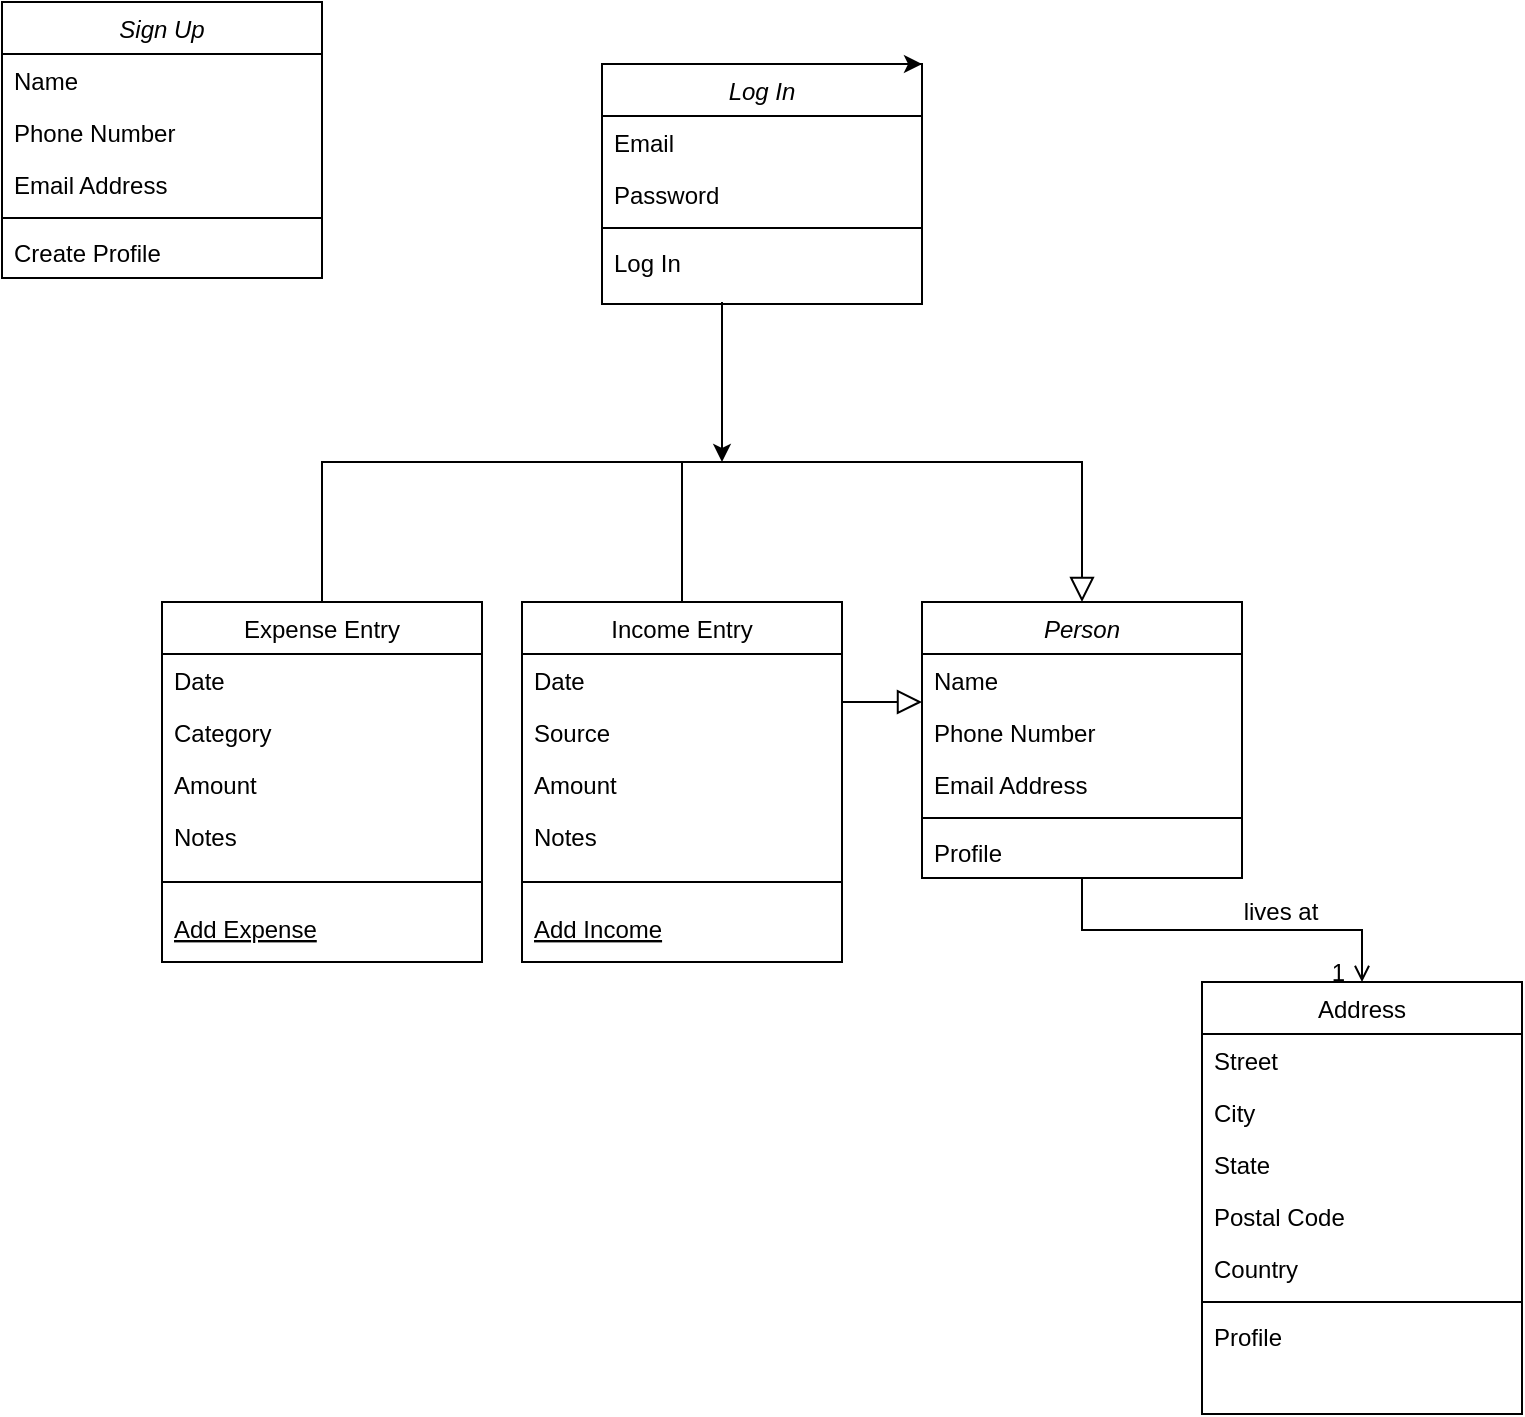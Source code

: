 <mxfile version="22.1.3" type="github" pages="2">
  <diagram id="C5RBs43oDa-KdzZeNtuy" name="Page-1">
    <mxGraphModel dx="1434" dy="790" grid="1" gridSize="10" guides="1" tooltips="1" connect="1" arrows="1" fold="1" page="1" pageScale="1" pageWidth="827" pageHeight="1169" math="0" shadow="0">
      <root>
        <mxCell id="WIyWlLk6GJQsqaUBKTNV-0" />
        <mxCell id="WIyWlLk6GJQsqaUBKTNV-1" parent="WIyWlLk6GJQsqaUBKTNV-0" />
        <mxCell id="zkfFHV4jXpPFQw0GAbJ--0" value="Person" style="swimlane;fontStyle=2;align=center;verticalAlign=top;childLayout=stackLayout;horizontal=1;startSize=26;horizontalStack=0;resizeParent=1;resizeLast=0;collapsible=1;marginBottom=0;rounded=0;shadow=0;strokeWidth=1;" parent="WIyWlLk6GJQsqaUBKTNV-1" vertex="1">
          <mxGeometry x="500" y="360" width="160" height="138" as="geometry">
            <mxRectangle x="230" y="140" width="160" height="26" as="alternateBounds" />
          </mxGeometry>
        </mxCell>
        <mxCell id="zkfFHV4jXpPFQw0GAbJ--1" value="Name" style="text;align=left;verticalAlign=top;spacingLeft=4;spacingRight=4;overflow=hidden;rotatable=0;points=[[0,0.5],[1,0.5]];portConstraint=eastwest;" parent="zkfFHV4jXpPFQw0GAbJ--0" vertex="1">
          <mxGeometry y="26" width="160" height="26" as="geometry" />
        </mxCell>
        <mxCell id="zkfFHV4jXpPFQw0GAbJ--2" value="Phone Number" style="text;align=left;verticalAlign=top;spacingLeft=4;spacingRight=4;overflow=hidden;rotatable=0;points=[[0,0.5],[1,0.5]];portConstraint=eastwest;rounded=0;shadow=0;html=0;" parent="zkfFHV4jXpPFQw0GAbJ--0" vertex="1">
          <mxGeometry y="52" width="160" height="26" as="geometry" />
        </mxCell>
        <mxCell id="zkfFHV4jXpPFQw0GAbJ--3" value="Email Address" style="text;align=left;verticalAlign=top;spacingLeft=4;spacingRight=4;overflow=hidden;rotatable=0;points=[[0,0.5],[1,0.5]];portConstraint=eastwest;rounded=0;shadow=0;html=0;" parent="zkfFHV4jXpPFQw0GAbJ--0" vertex="1">
          <mxGeometry y="78" width="160" height="26" as="geometry" />
        </mxCell>
        <mxCell id="zkfFHV4jXpPFQw0GAbJ--4" value="" style="line;html=1;strokeWidth=1;align=left;verticalAlign=middle;spacingTop=-1;spacingLeft=3;spacingRight=3;rotatable=0;labelPosition=right;points=[];portConstraint=eastwest;" parent="zkfFHV4jXpPFQw0GAbJ--0" vertex="1">
          <mxGeometry y="104" width="160" height="8" as="geometry" />
        </mxCell>
        <mxCell id="zkfFHV4jXpPFQw0GAbJ--5" value="Profile" style="text;align=left;verticalAlign=top;spacingLeft=4;spacingRight=4;overflow=hidden;rotatable=0;points=[[0,0.5],[1,0.5]];portConstraint=eastwest;" parent="zkfFHV4jXpPFQw0GAbJ--0" vertex="1">
          <mxGeometry y="112" width="160" height="26" as="geometry" />
        </mxCell>
        <mxCell id="zkfFHV4jXpPFQw0GAbJ--6" value="Expense Entry" style="swimlane;fontStyle=0;align=center;verticalAlign=top;childLayout=stackLayout;horizontal=1;startSize=26;horizontalStack=0;resizeParent=1;resizeLast=0;collapsible=1;marginBottom=0;rounded=0;shadow=0;strokeWidth=1;" parent="WIyWlLk6GJQsqaUBKTNV-1" vertex="1">
          <mxGeometry x="120" y="360" width="160" height="180" as="geometry">
            <mxRectangle x="130" y="380" width="160" height="26" as="alternateBounds" />
          </mxGeometry>
        </mxCell>
        <mxCell id="zkfFHV4jXpPFQw0GAbJ--7" value="Date" style="text;align=left;verticalAlign=top;spacingLeft=4;spacingRight=4;overflow=hidden;rotatable=0;points=[[0,0.5],[1,0.5]];portConstraint=eastwest;" parent="zkfFHV4jXpPFQw0GAbJ--6" vertex="1">
          <mxGeometry y="26" width="160" height="26" as="geometry" />
        </mxCell>
        <mxCell id="zkfFHV4jXpPFQw0GAbJ--8" value="Category&#xa;" style="text;align=left;verticalAlign=top;spacingLeft=4;spacingRight=4;overflow=hidden;rotatable=0;points=[[0,0.5],[1,0.5]];portConstraint=eastwest;rounded=0;shadow=0;html=0;" parent="zkfFHV4jXpPFQw0GAbJ--6" vertex="1">
          <mxGeometry y="52" width="160" height="26" as="geometry" />
        </mxCell>
        <mxCell id="V0qmAI7NS2M_s_J5uTsk-37" value="Amount" style="text;align=left;verticalAlign=top;spacingLeft=4;spacingRight=4;overflow=hidden;rotatable=0;points=[[0,0.5],[1,0.5]];portConstraint=eastwest;" parent="zkfFHV4jXpPFQw0GAbJ--6" vertex="1">
          <mxGeometry y="78" width="160" height="26" as="geometry" />
        </mxCell>
        <mxCell id="V0qmAI7NS2M_s_J5uTsk-38" value="Notes" style="text;align=left;verticalAlign=top;spacingLeft=4;spacingRight=4;overflow=hidden;rotatable=0;points=[[0,0.5],[1,0.5]];portConstraint=eastwest;" parent="zkfFHV4jXpPFQw0GAbJ--6" vertex="1">
          <mxGeometry y="104" width="160" height="26" as="geometry" />
        </mxCell>
        <mxCell id="zkfFHV4jXpPFQw0GAbJ--9" value="" style="line;html=1;strokeWidth=1;align=left;verticalAlign=middle;spacingTop=-1;spacingLeft=3;spacingRight=3;rotatable=0;labelPosition=right;points=[];portConstraint=eastwest;" parent="zkfFHV4jXpPFQw0GAbJ--6" vertex="1">
          <mxGeometry y="130" width="160" height="20" as="geometry" />
        </mxCell>
        <mxCell id="zkfFHV4jXpPFQw0GAbJ--10" value="Add Expense" style="text;align=left;verticalAlign=top;spacingLeft=4;spacingRight=4;overflow=hidden;rotatable=0;points=[[0,0.5],[1,0.5]];portConstraint=eastwest;fontStyle=4" parent="zkfFHV4jXpPFQw0GAbJ--6" vertex="1">
          <mxGeometry y="150" width="160" height="22" as="geometry" />
        </mxCell>
        <mxCell id="zkfFHV4jXpPFQw0GAbJ--12" value="" style="endArrow=block;endSize=10;endFill=0;shadow=0;strokeWidth=1;rounded=0;edgeStyle=elbowEdgeStyle;elbow=vertical;" parent="WIyWlLk6GJQsqaUBKTNV-1" source="zkfFHV4jXpPFQw0GAbJ--6" target="zkfFHV4jXpPFQw0GAbJ--0" edge="1">
          <mxGeometry width="160" relative="1" as="geometry">
            <mxPoint x="200" y="203" as="sourcePoint" />
            <mxPoint x="200" y="203" as="targetPoint" />
            <Array as="points">
              <mxPoint x="390" y="290" />
            </Array>
          </mxGeometry>
        </mxCell>
        <mxCell id="zkfFHV4jXpPFQw0GAbJ--16" value="" style="endArrow=block;endSize=10;endFill=0;shadow=0;strokeWidth=1;rounded=0;edgeStyle=elbowEdgeStyle;elbow=vertical;" parent="WIyWlLk6GJQsqaUBKTNV-1" target="zkfFHV4jXpPFQw0GAbJ--0" edge="1">
          <mxGeometry width="160" relative="1" as="geometry">
            <mxPoint x="460" y="410" as="sourcePoint" />
            <mxPoint x="310" y="271" as="targetPoint" />
          </mxGeometry>
        </mxCell>
        <mxCell id="zkfFHV4jXpPFQw0GAbJ--17" value="Address" style="swimlane;fontStyle=0;align=center;verticalAlign=top;childLayout=stackLayout;horizontal=1;startSize=26;horizontalStack=0;resizeParent=1;resizeLast=0;collapsible=1;marginBottom=0;rounded=0;shadow=0;strokeWidth=1;" parent="WIyWlLk6GJQsqaUBKTNV-1" vertex="1">
          <mxGeometry x="640" y="550" width="160" height="216" as="geometry">
            <mxRectangle x="550" y="140" width="160" height="26" as="alternateBounds" />
          </mxGeometry>
        </mxCell>
        <mxCell id="zkfFHV4jXpPFQw0GAbJ--18" value="Street" style="text;align=left;verticalAlign=top;spacingLeft=4;spacingRight=4;overflow=hidden;rotatable=0;points=[[0,0.5],[1,0.5]];portConstraint=eastwest;" parent="zkfFHV4jXpPFQw0GAbJ--17" vertex="1">
          <mxGeometry y="26" width="160" height="26" as="geometry" />
        </mxCell>
        <mxCell id="zkfFHV4jXpPFQw0GAbJ--19" value="City" style="text;align=left;verticalAlign=top;spacingLeft=4;spacingRight=4;overflow=hidden;rotatable=0;points=[[0,0.5],[1,0.5]];portConstraint=eastwest;rounded=0;shadow=0;html=0;" parent="zkfFHV4jXpPFQw0GAbJ--17" vertex="1">
          <mxGeometry y="52" width="160" height="26" as="geometry" />
        </mxCell>
        <mxCell id="zkfFHV4jXpPFQw0GAbJ--20" value="State" style="text;align=left;verticalAlign=top;spacingLeft=4;spacingRight=4;overflow=hidden;rotatable=0;points=[[0,0.5],[1,0.5]];portConstraint=eastwest;rounded=0;shadow=0;html=0;" parent="zkfFHV4jXpPFQw0GAbJ--17" vertex="1">
          <mxGeometry y="78" width="160" height="26" as="geometry" />
        </mxCell>
        <mxCell id="zkfFHV4jXpPFQw0GAbJ--21" value="Postal Code" style="text;align=left;verticalAlign=top;spacingLeft=4;spacingRight=4;overflow=hidden;rotatable=0;points=[[0,0.5],[1,0.5]];portConstraint=eastwest;rounded=0;shadow=0;html=0;" parent="zkfFHV4jXpPFQw0GAbJ--17" vertex="1">
          <mxGeometry y="104" width="160" height="26" as="geometry" />
        </mxCell>
        <mxCell id="zkfFHV4jXpPFQw0GAbJ--22" value="Country" style="text;align=left;verticalAlign=top;spacingLeft=4;spacingRight=4;overflow=hidden;rotatable=0;points=[[0,0.5],[1,0.5]];portConstraint=eastwest;rounded=0;shadow=0;html=0;" parent="zkfFHV4jXpPFQw0GAbJ--17" vertex="1">
          <mxGeometry y="130" width="160" height="26" as="geometry" />
        </mxCell>
        <mxCell id="zkfFHV4jXpPFQw0GAbJ--23" value="" style="line;html=1;strokeWidth=1;align=left;verticalAlign=middle;spacingTop=-1;spacingLeft=3;spacingRight=3;rotatable=0;labelPosition=right;points=[];portConstraint=eastwest;" parent="zkfFHV4jXpPFQw0GAbJ--17" vertex="1">
          <mxGeometry y="156" width="160" height="8" as="geometry" />
        </mxCell>
        <mxCell id="RwSJvnbC-nWXZ6n9HWjN-0" value="Profile&#xa;" style="text;align=left;verticalAlign=top;spacingLeft=4;spacingRight=4;overflow=hidden;rotatable=0;points=[[0,0.5],[1,0.5]];portConstraint=eastwest;rounded=0;shadow=0;html=0;" parent="zkfFHV4jXpPFQw0GAbJ--17" vertex="1">
          <mxGeometry y="164" width="160" height="26" as="geometry" />
        </mxCell>
        <mxCell id="zkfFHV4jXpPFQw0GAbJ--26" value="" style="endArrow=open;shadow=0;strokeWidth=1;rounded=0;endFill=1;edgeStyle=elbowEdgeStyle;elbow=vertical;" parent="WIyWlLk6GJQsqaUBKTNV-1" source="zkfFHV4jXpPFQw0GAbJ--0" target="zkfFHV4jXpPFQw0GAbJ--17" edge="1">
          <mxGeometry x="0.5" y="41" relative="1" as="geometry">
            <mxPoint x="380" y="192" as="sourcePoint" />
            <mxPoint x="540" y="192" as="targetPoint" />
            <mxPoint x="-40" y="32" as="offset" />
          </mxGeometry>
        </mxCell>
        <mxCell id="zkfFHV4jXpPFQw0GAbJ--28" value="1" style="resizable=0;align=right;verticalAlign=bottom;labelBackgroundColor=none;fontSize=12;" parent="zkfFHV4jXpPFQw0GAbJ--26" connectable="0" vertex="1">
          <mxGeometry x="1" relative="1" as="geometry">
            <mxPoint x="-7" y="4" as="offset" />
          </mxGeometry>
        </mxCell>
        <mxCell id="zkfFHV4jXpPFQw0GAbJ--29" value="lives at" style="text;html=1;resizable=0;points=[];;align=center;verticalAlign=middle;labelBackgroundColor=none;rounded=0;shadow=0;strokeWidth=1;fontSize=12;" parent="zkfFHV4jXpPFQw0GAbJ--26" vertex="1" connectable="0">
          <mxGeometry x="0.5" y="49" relative="1" as="geometry">
            <mxPoint x="-19" y="40" as="offset" />
          </mxGeometry>
        </mxCell>
        <mxCell id="V0qmAI7NS2M_s_J5uTsk-46" style="edgeStyle=none;rounded=0;orthogonalLoop=1;jettySize=auto;html=1;" parent="WIyWlLk6GJQsqaUBKTNV-1" edge="1">
          <mxGeometry relative="1" as="geometry">
            <mxPoint x="400" y="290" as="targetPoint" />
            <mxPoint x="400" y="210" as="sourcePoint" />
            <Array as="points">
              <mxPoint x="400" y="260" />
            </Array>
          </mxGeometry>
        </mxCell>
        <mxCell id="V0qmAI7NS2M_s_J5uTsk-2" value="Log In" style="swimlane;fontStyle=2;align=center;verticalAlign=top;childLayout=stackLayout;horizontal=1;startSize=26;horizontalStack=0;resizeParent=1;resizeLast=0;collapsible=1;marginBottom=0;rounded=0;shadow=0;strokeWidth=1;" parent="WIyWlLk6GJQsqaUBKTNV-1" vertex="1">
          <mxGeometry x="340" y="91" width="160" height="120" as="geometry">
            <mxRectangle x="230" y="140" width="160" height="26" as="alternateBounds" />
          </mxGeometry>
        </mxCell>
        <mxCell id="V0qmAI7NS2M_s_J5uTsk-3" value="Email" style="text;align=left;verticalAlign=top;spacingLeft=4;spacingRight=4;overflow=hidden;rotatable=0;points=[[0,0.5],[1,0.5]];portConstraint=eastwest;" parent="V0qmAI7NS2M_s_J5uTsk-2" vertex="1">
          <mxGeometry y="26" width="160" height="26" as="geometry" />
        </mxCell>
        <mxCell id="V0qmAI7NS2M_s_J5uTsk-4" value="Password" style="text;align=left;verticalAlign=top;spacingLeft=4;spacingRight=4;overflow=hidden;rotatable=0;points=[[0,0.5],[1,0.5]];portConstraint=eastwest;rounded=0;shadow=0;html=0;" parent="V0qmAI7NS2M_s_J5uTsk-2" vertex="1">
          <mxGeometry y="52" width="160" height="26" as="geometry" />
        </mxCell>
        <mxCell id="V0qmAI7NS2M_s_J5uTsk-6" value="" style="line;html=1;strokeWidth=1;align=left;verticalAlign=middle;spacingTop=-1;spacingLeft=3;spacingRight=3;rotatable=0;labelPosition=right;points=[];portConstraint=eastwest;" parent="V0qmAI7NS2M_s_J5uTsk-2" vertex="1">
          <mxGeometry y="78" width="160" height="8" as="geometry" />
        </mxCell>
        <mxCell id="V0qmAI7NS2M_s_J5uTsk-7" value="Log In" style="text;align=left;verticalAlign=top;spacingLeft=4;spacingRight=4;overflow=hidden;rotatable=0;points=[[0,0.5],[1,0.5]];portConstraint=eastwest;" parent="V0qmAI7NS2M_s_J5uTsk-2" vertex="1">
          <mxGeometry y="86" width="160" height="26" as="geometry" />
        </mxCell>
        <mxCell id="V0qmAI7NS2M_s_J5uTsk-24" value="Sign Up" style="swimlane;fontStyle=2;align=center;verticalAlign=top;childLayout=stackLayout;horizontal=1;startSize=26;horizontalStack=0;resizeParent=1;resizeLast=0;collapsible=1;marginBottom=0;rounded=0;shadow=0;strokeWidth=1;" parent="WIyWlLk6GJQsqaUBKTNV-1" vertex="1">
          <mxGeometry x="40" y="60" width="160" height="138" as="geometry">
            <mxRectangle x="230" y="140" width="160" height="26" as="alternateBounds" />
          </mxGeometry>
        </mxCell>
        <mxCell id="V0qmAI7NS2M_s_J5uTsk-25" value="Name" style="text;align=left;verticalAlign=top;spacingLeft=4;spacingRight=4;overflow=hidden;rotatable=0;points=[[0,0.5],[1,0.5]];portConstraint=eastwest;" parent="V0qmAI7NS2M_s_J5uTsk-24" vertex="1">
          <mxGeometry y="26" width="160" height="26" as="geometry" />
        </mxCell>
        <mxCell id="V0qmAI7NS2M_s_J5uTsk-26" value="Phone Number" style="text;align=left;verticalAlign=top;spacingLeft=4;spacingRight=4;overflow=hidden;rotatable=0;points=[[0,0.5],[1,0.5]];portConstraint=eastwest;rounded=0;shadow=0;html=0;" parent="V0qmAI7NS2M_s_J5uTsk-24" vertex="1">
          <mxGeometry y="52" width="160" height="26" as="geometry" />
        </mxCell>
        <mxCell id="V0qmAI7NS2M_s_J5uTsk-27" value="Email Address" style="text;align=left;verticalAlign=top;spacingLeft=4;spacingRight=4;overflow=hidden;rotatable=0;points=[[0,0.5],[1,0.5]];portConstraint=eastwest;rounded=0;shadow=0;html=0;" parent="V0qmAI7NS2M_s_J5uTsk-24" vertex="1">
          <mxGeometry y="78" width="160" height="26" as="geometry" />
        </mxCell>
        <mxCell id="V0qmAI7NS2M_s_J5uTsk-28" value="" style="line;html=1;strokeWidth=1;align=left;verticalAlign=middle;spacingTop=-1;spacingLeft=3;spacingRight=3;rotatable=0;labelPosition=right;points=[];portConstraint=eastwest;" parent="V0qmAI7NS2M_s_J5uTsk-24" vertex="1">
          <mxGeometry y="104" width="160" height="8" as="geometry" />
        </mxCell>
        <mxCell id="V0qmAI7NS2M_s_J5uTsk-29" value="Create Profile" style="text;align=left;verticalAlign=top;spacingLeft=4;spacingRight=4;overflow=hidden;rotatable=0;points=[[0,0.5],[1,0.5]];portConstraint=eastwest;" parent="V0qmAI7NS2M_s_J5uTsk-24" vertex="1">
          <mxGeometry y="112" width="160" height="26" as="geometry" />
        </mxCell>
        <mxCell id="V0qmAI7NS2M_s_J5uTsk-33" value="" style="endArrow=none;html=1;rounded=0;exitX=0.5;exitY=0;exitDx=0;exitDy=0;" parent="WIyWlLk6GJQsqaUBKTNV-1" edge="1">
          <mxGeometry width="50" height="50" relative="1" as="geometry">
            <mxPoint x="380" y="360" as="sourcePoint" />
            <mxPoint x="380" y="290" as="targetPoint" />
          </mxGeometry>
        </mxCell>
        <mxCell id="V0qmAI7NS2M_s_J5uTsk-39" value="Income Entry" style="swimlane;fontStyle=0;align=center;verticalAlign=top;childLayout=stackLayout;horizontal=1;startSize=26;horizontalStack=0;resizeParent=1;resizeLast=0;collapsible=1;marginBottom=0;rounded=0;shadow=0;strokeWidth=1;" parent="WIyWlLk6GJQsqaUBKTNV-1" vertex="1">
          <mxGeometry x="300" y="360" width="160" height="180" as="geometry">
            <mxRectangle x="130" y="380" width="160" height="26" as="alternateBounds" />
          </mxGeometry>
        </mxCell>
        <mxCell id="V0qmAI7NS2M_s_J5uTsk-40" value="Date" style="text;align=left;verticalAlign=top;spacingLeft=4;spacingRight=4;overflow=hidden;rotatable=0;points=[[0,0.5],[1,0.5]];portConstraint=eastwest;" parent="V0qmAI7NS2M_s_J5uTsk-39" vertex="1">
          <mxGeometry y="26" width="160" height="26" as="geometry" />
        </mxCell>
        <mxCell id="V0qmAI7NS2M_s_J5uTsk-41" value="Source" style="text;align=left;verticalAlign=top;spacingLeft=4;spacingRight=4;overflow=hidden;rotatable=0;points=[[0,0.5],[1,0.5]];portConstraint=eastwest;rounded=0;shadow=0;html=0;" parent="V0qmAI7NS2M_s_J5uTsk-39" vertex="1">
          <mxGeometry y="52" width="160" height="26" as="geometry" />
        </mxCell>
        <mxCell id="V0qmAI7NS2M_s_J5uTsk-42" value="Amount" style="text;align=left;verticalAlign=top;spacingLeft=4;spacingRight=4;overflow=hidden;rotatable=0;points=[[0,0.5],[1,0.5]];portConstraint=eastwest;" parent="V0qmAI7NS2M_s_J5uTsk-39" vertex="1">
          <mxGeometry y="78" width="160" height="26" as="geometry" />
        </mxCell>
        <mxCell id="V0qmAI7NS2M_s_J5uTsk-43" value="Notes" style="text;align=left;verticalAlign=top;spacingLeft=4;spacingRight=4;overflow=hidden;rotatable=0;points=[[0,0.5],[1,0.5]];portConstraint=eastwest;" parent="V0qmAI7NS2M_s_J5uTsk-39" vertex="1">
          <mxGeometry y="104" width="160" height="26" as="geometry" />
        </mxCell>
        <mxCell id="V0qmAI7NS2M_s_J5uTsk-44" value="" style="line;html=1;strokeWidth=1;align=left;verticalAlign=middle;spacingTop=-1;spacingLeft=3;spacingRight=3;rotatable=0;labelPosition=right;points=[];portConstraint=eastwest;" parent="V0qmAI7NS2M_s_J5uTsk-39" vertex="1">
          <mxGeometry y="130" width="160" height="20" as="geometry" />
        </mxCell>
        <mxCell id="V0qmAI7NS2M_s_J5uTsk-45" value="Add Income" style="text;align=left;verticalAlign=top;spacingLeft=4;spacingRight=4;overflow=hidden;rotatable=0;points=[[0,0.5],[1,0.5]];portConstraint=eastwest;fontStyle=4" parent="V0qmAI7NS2M_s_J5uTsk-39" vertex="1">
          <mxGeometry y="150" width="160" height="22" as="geometry" />
        </mxCell>
        <mxCell id="V0qmAI7NS2M_s_J5uTsk-47" style="edgeStyle=none;rounded=0;orthogonalLoop=1;jettySize=auto;html=1;exitX=0.5;exitY=0;exitDx=0;exitDy=0;entryX=1;entryY=0;entryDx=0;entryDy=0;" parent="WIyWlLk6GJQsqaUBKTNV-1" source="V0qmAI7NS2M_s_J5uTsk-2" target="V0qmAI7NS2M_s_J5uTsk-2" edge="1">
          <mxGeometry relative="1" as="geometry" />
        </mxCell>
      </root>
    </mxGraphModel>
  </diagram>
  <diagram id="GKsVNZ8LiKyiPyUXvJva" name="Page-2">
    <mxGraphModel dx="1434" dy="790" grid="1" gridSize="10" guides="1" tooltips="1" connect="1" arrows="1" fold="1" page="1" pageScale="1" pageWidth="850" pageHeight="1100" math="0" shadow="0">
      <root>
        <mxCell id="0" />
        <mxCell id="1" parent="0" />
        <mxCell id="3lauEzBOKQi7U_fNbQyB-1" style="edgeStyle=orthogonalEdgeStyle;rounded=0;orthogonalLoop=1;jettySize=auto;html=1;" parent="1" source="3lauEzBOKQi7U_fNbQyB-2" edge="1">
          <mxGeometry relative="1" as="geometry">
            <mxPoint x="120" y="165" as="targetPoint" />
          </mxGeometry>
        </mxCell>
        <mxCell id="3lauEzBOKQi7U_fNbQyB-2" value="" style="ellipse;whiteSpace=wrap;html=1;aspect=fixed;fillColor=#FF6666;" parent="1" vertex="1">
          <mxGeometry x="50" y="150" width="30" height="30" as="geometry" />
        </mxCell>
        <mxCell id="3lauEzBOKQi7U_fNbQyB-3" style="edgeStyle=orthogonalEdgeStyle;rounded=0;orthogonalLoop=1;jettySize=auto;html=1;" parent="1" source="3lauEzBOKQi7U_fNbQyB-4" edge="1">
          <mxGeometry relative="1" as="geometry">
            <mxPoint x="320" y="165" as="targetPoint" />
            <Array as="points">
              <mxPoint x="300" y="165" />
              <mxPoint x="300" y="166" />
            </Array>
          </mxGeometry>
        </mxCell>
        <mxCell id="3lauEzBOKQi7U_fNbQyB-4" value="Log In" style="rounded=1;whiteSpace=wrap;html=1;" parent="1" vertex="1">
          <mxGeometry x="200" y="145" width="80" height="40" as="geometry" />
        </mxCell>
        <mxCell id="3lauEzBOKQi7U_fNbQyB-5" style="edgeStyle=orthogonalEdgeStyle;rounded=0;orthogonalLoop=1;jettySize=auto;html=1;exitX=0.5;exitY=1;exitDx=0;exitDy=0;entryX=0;entryY=0.5;entryDx=0;entryDy=0;" parent="1" source="3lauEzBOKQi7U_fNbQyB-7" target="3lauEzBOKQi7U_fNbQyB-9" edge="1">
          <mxGeometry relative="1" as="geometry">
            <mxPoint x="90" y="220" as="sourcePoint" />
            <mxPoint x="170" y="320" as="targetPoint" />
            <Array as="points">
              <mxPoint x="140" y="250" />
            </Array>
          </mxGeometry>
        </mxCell>
        <mxCell id="3lauEzBOKQi7U_fNbQyB-6" style="edgeStyle=orthogonalEdgeStyle;rounded=0;orthogonalLoop=1;jettySize=auto;html=1;" parent="1" source="3lauEzBOKQi7U_fNbQyB-7" edge="1">
          <mxGeometry relative="1" as="geometry">
            <mxPoint x="200" y="165" as="targetPoint" />
          </mxGeometry>
        </mxCell>
        <mxCell id="3lauEzBOKQi7U_fNbQyB-7" value="" style="rhombus;whiteSpace=wrap;html=1;" parent="1" vertex="1">
          <mxGeometry x="120" y="150" width="40" height="30" as="geometry" />
        </mxCell>
        <mxCell id="3lauEzBOKQi7U_fNbQyB-8" style="edgeStyle=orthogonalEdgeStyle;rounded=0;orthogonalLoop=1;jettySize=auto;html=1;" parent="1" source="3lauEzBOKQi7U_fNbQyB-9" edge="1">
          <mxGeometry relative="1" as="geometry">
            <mxPoint x="320" y="250" as="targetPoint" />
          </mxGeometry>
        </mxCell>
        <mxCell id="3lauEzBOKQi7U_fNbQyB-9" value="Sign Up" style="rounded=1;whiteSpace=wrap;html=1;" parent="1" vertex="1">
          <mxGeometry x="180" y="230" width="90" height="40" as="geometry" />
        </mxCell>
        <mxCell id="3lauEzBOKQi7U_fNbQyB-10" value="" style="endArrow=none;html=1;rounded=0;" parent="1" edge="1">
          <mxGeometry width="50" height="50" relative="1" as="geometry">
            <mxPoint x="320" y="160" as="sourcePoint" />
            <mxPoint x="320" y="250" as="targetPoint" />
            <Array as="points">
              <mxPoint x="320" y="210" />
            </Array>
          </mxGeometry>
        </mxCell>
        <mxCell id="3lauEzBOKQi7U_fNbQyB-11" value="" style="endArrow=classic;html=1;rounded=0;" parent="1" edge="1">
          <mxGeometry width="50" height="50" relative="1" as="geometry">
            <mxPoint x="320" y="200" as="sourcePoint" />
            <mxPoint x="360" y="200" as="targetPoint" />
          </mxGeometry>
        </mxCell>
        <mxCell id="3lauEzBOKQi7U_fNbQyB-12" style="edgeStyle=orthogonalEdgeStyle;rounded=0;orthogonalLoop=1;jettySize=auto;html=1;" parent="1" source="3lauEzBOKQi7U_fNbQyB-13" edge="1">
          <mxGeometry relative="1" as="geometry">
            <mxPoint x="420" y="350" as="targetPoint" />
          </mxGeometry>
        </mxCell>
        <mxCell id="3lauEzBOKQi7U_fNbQyB-13" value="Home Page" style="rounded=1;whiteSpace=wrap;html=1;" parent="1" vertex="1">
          <mxGeometry x="360" y="170" width="120" height="60" as="geometry" />
        </mxCell>
        <mxCell id="3lauEzBOKQi7U_fNbQyB-14" value="" style="endArrow=none;html=1;rounded=0;" parent="1" edge="1">
          <mxGeometry width="50" height="50" relative="1" as="geometry">
            <mxPoint x="160" y="350" as="sourcePoint" />
            <mxPoint x="720" y="350" as="targetPoint" />
          </mxGeometry>
        </mxCell>
        <mxCell id="3lauEzBOKQi7U_fNbQyB-15" value="" style="endArrow=none;html=1;rounded=0;" parent="1" edge="1">
          <mxGeometry width="50" height="50" relative="1" as="geometry">
            <mxPoint x="160" y="410" as="sourcePoint" />
            <mxPoint x="160" y="350" as="targetPoint" />
            <Array as="points">
              <mxPoint x="160" y="380" />
            </Array>
          </mxGeometry>
        </mxCell>
        <mxCell id="3lauEzBOKQi7U_fNbQyB-16" style="edgeStyle=orthogonalEdgeStyle;rounded=0;orthogonalLoop=1;jettySize=auto;html=1;" parent="1" source="3lauEzBOKQi7U_fNbQyB-17" edge="1">
          <mxGeometry relative="1" as="geometry">
            <mxPoint x="160" y="510" as="targetPoint" />
            <Array as="points">
              <mxPoint x="160" y="500" />
            </Array>
          </mxGeometry>
        </mxCell>
        <mxCell id="3lauEzBOKQi7U_fNbQyB-17" value="Create Expense" style="rounded=1;whiteSpace=wrap;html=1;" parent="1" vertex="1">
          <mxGeometry x="110" y="400" width="120" height="60" as="geometry" />
        </mxCell>
        <mxCell id="3lauEzBOKQi7U_fNbQyB-18" style="edgeStyle=orthogonalEdgeStyle;rounded=0;orthogonalLoop=1;jettySize=auto;html=1;" parent="1" source="3lauEzBOKQi7U_fNbQyB-19" edge="1">
          <mxGeometry relative="1" as="geometry">
            <mxPoint x="430" y="490" as="targetPoint" />
          </mxGeometry>
        </mxCell>
        <mxCell id="3lauEzBOKQi7U_fNbQyB-19" value="Create Income" style="rounded=1;whiteSpace=wrap;html=1;" parent="1" vertex="1">
          <mxGeometry x="370" y="400" width="120" height="60" as="geometry" />
        </mxCell>
        <mxCell id="3lauEzBOKQi7U_fNbQyB-20" value="" style="endArrow=none;html=1;rounded=0;" parent="1" edge="1">
          <mxGeometry width="50" height="50" relative="1" as="geometry">
            <mxPoint x="419.5" y="400" as="sourcePoint" />
            <mxPoint x="419.5" y="350" as="targetPoint" />
            <Array as="points">
              <mxPoint x="420" y="350" />
            </Array>
          </mxGeometry>
        </mxCell>
        <mxCell id="3lauEzBOKQi7U_fNbQyB-21" value="Transfer Money" style="rounded=1;whiteSpace=wrap;html=1;" parent="1" vertex="1">
          <mxGeometry x="660" y="400" width="120" height="60" as="geometry" />
        </mxCell>
        <mxCell id="3lauEzBOKQi7U_fNbQyB-22" value="" style="endArrow=none;html=1;rounded=0;exitX=0.5;exitY=0;exitDx=0;exitDy=0;" parent="1" source="3lauEzBOKQi7U_fNbQyB-21" edge="1">
          <mxGeometry width="50" height="50" relative="1" as="geometry">
            <mxPoint x="770" y="400" as="sourcePoint" />
            <mxPoint x="720" y="350" as="targetPoint" />
            <Array as="points">
              <mxPoint x="720" y="380" />
              <mxPoint x="720" y="360" />
            </Array>
          </mxGeometry>
        </mxCell>
        <mxCell id="3lauEzBOKQi7U_fNbQyB-23" value="" style="endArrow=none;html=1;rounded=0;" parent="1" edge="1">
          <mxGeometry width="50" height="50" relative="1" as="geometry">
            <mxPoint x="270" y="510" as="sourcePoint" />
            <mxPoint x="65" y="510" as="targetPoint" />
          </mxGeometry>
        </mxCell>
        <mxCell id="3lauEzBOKQi7U_fNbQyB-24" value="" style="endArrow=none;html=1;rounded=0;" parent="1" edge="1">
          <mxGeometry width="50" height="50" relative="1" as="geometry">
            <mxPoint x="64.5" y="550" as="sourcePoint" />
            <mxPoint x="64.5" y="510" as="targetPoint" />
            <Array as="points">
              <mxPoint x="64.5" y="540" />
            </Array>
          </mxGeometry>
        </mxCell>
        <mxCell id="3lauEzBOKQi7U_fNbQyB-25" value="Date" style="rounded=1;whiteSpace=wrap;html=1;" parent="1" vertex="1">
          <mxGeometry x="15" y="550" width="100" height="30" as="geometry" />
        </mxCell>
        <mxCell id="3lauEzBOKQi7U_fNbQyB-26" value="" style="endArrow=none;html=1;rounded=0;" parent="1" edge="1">
          <mxGeometry width="50" height="50" relative="1" as="geometry">
            <mxPoint x="149.5" y="600" as="sourcePoint" />
            <mxPoint x="149.5" y="510" as="targetPoint" />
            <Array as="points">
              <mxPoint x="149.5" y="570" />
            </Array>
          </mxGeometry>
        </mxCell>
        <mxCell id="3lauEzBOKQi7U_fNbQyB-27" value="Category" style="rounded=1;whiteSpace=wrap;html=1;" parent="1" vertex="1">
          <mxGeometry x="100" y="600" width="100" height="30" as="geometry" />
        </mxCell>
        <mxCell id="3lauEzBOKQi7U_fNbQyB-28" value="Amount" style="rounded=1;whiteSpace=wrap;html=1;" parent="1" vertex="1">
          <mxGeometry x="160" y="660" width="100" height="30" as="geometry" />
        </mxCell>
        <mxCell id="3lauEzBOKQi7U_fNbQyB-29" value="" style="endArrow=none;html=1;rounded=0;exitX=0.5;exitY=0;exitDx=0;exitDy=0;" parent="1" source="3lauEzBOKQi7U_fNbQyB-28" edge="1">
          <mxGeometry width="50" height="50" relative="1" as="geometry">
            <mxPoint x="219.5" y="590" as="sourcePoint" />
            <mxPoint x="210" y="510" as="targetPoint" />
            <Array as="points">
              <mxPoint x="210" y="560" />
            </Array>
          </mxGeometry>
        </mxCell>
        <mxCell id="3lauEzBOKQi7U_fNbQyB-30" value="Notes" style="rounded=1;whiteSpace=wrap;html=1;" parent="1" vertex="1">
          <mxGeometry x="220" y="600" width="100" height="30" as="geometry" />
        </mxCell>
        <mxCell id="3lauEzBOKQi7U_fNbQyB-31" value="" style="endArrow=none;html=1;rounded=0;exitX=0.5;exitY=0;exitDx=0;exitDy=0;" parent="1" source="3lauEzBOKQi7U_fNbQyB-30" edge="1">
          <mxGeometry width="50" height="50" relative="1" as="geometry">
            <mxPoint x="270" y="590" as="sourcePoint" />
            <mxPoint x="270.5" y="510" as="targetPoint" />
            <Array as="points">
              <mxPoint x="270" y="560" />
            </Array>
          </mxGeometry>
        </mxCell>
        <mxCell id="3lauEzBOKQi7U_fNbQyB-32" value="" style="endArrow=none;html=1;rounded=0;" parent="1" edge="1">
          <mxGeometry width="50" height="50" relative="1" as="geometry">
            <mxPoint x="520" y="490" as="sourcePoint" />
            <mxPoint x="320" y="490" as="targetPoint" />
            <Array as="points">
              <mxPoint x="430" y="490" />
            </Array>
          </mxGeometry>
        </mxCell>
        <mxCell id="3lauEzBOKQi7U_fNbQyB-33" value="" style="endArrow=none;html=1;rounded=0;" parent="1" edge="1">
          <mxGeometry width="50" height="50" relative="1" as="geometry">
            <mxPoint x="320" y="530" as="sourcePoint" />
            <mxPoint x="320" y="490" as="targetPoint" />
            <Array as="points">
              <mxPoint x="320" y="520" />
              <mxPoint x="320" y="500" />
            </Array>
          </mxGeometry>
        </mxCell>
        <mxCell id="3lauEzBOKQi7U_fNbQyB-34" value="" style="endArrow=none;html=1;rounded=0;" parent="1" edge="1">
          <mxGeometry width="50" height="50" relative="1" as="geometry">
            <mxPoint x="399.5" y="580" as="sourcePoint" />
            <mxPoint x="399.5" y="490" as="targetPoint" />
            <Array as="points">
              <mxPoint x="399.5" y="550" />
            </Array>
          </mxGeometry>
        </mxCell>
        <mxCell id="3lauEzBOKQi7U_fNbQyB-35" value="Source" style="rounded=1;whiteSpace=wrap;html=1;" parent="1" vertex="1">
          <mxGeometry x="350" y="580" width="100" height="30" as="geometry" />
        </mxCell>
        <mxCell id="3lauEzBOKQi7U_fNbQyB-36" value="Amount" style="rounded=1;whiteSpace=wrap;html=1;" parent="1" vertex="1">
          <mxGeometry x="410" y="640" width="100" height="30" as="geometry" />
        </mxCell>
        <mxCell id="3lauEzBOKQi7U_fNbQyB-37" value="" style="endArrow=none;html=1;rounded=0;exitX=0.5;exitY=0;exitDx=0;exitDy=0;" parent="1" source="3lauEzBOKQi7U_fNbQyB-36" edge="1">
          <mxGeometry width="50" height="50" relative="1" as="geometry">
            <mxPoint x="469.5" y="590" as="sourcePoint" />
            <mxPoint x="460" y="490" as="targetPoint" />
            <Array as="points">
              <mxPoint x="460" y="550" />
            </Array>
          </mxGeometry>
        </mxCell>
        <mxCell id="3lauEzBOKQi7U_fNbQyB-38" value="Notes" style="rounded=1;whiteSpace=wrap;html=1;" parent="1" vertex="1">
          <mxGeometry x="470" y="570" width="100" height="30" as="geometry" />
        </mxCell>
        <mxCell id="3lauEzBOKQi7U_fNbQyB-39" value="" style="endArrow=none;html=1;rounded=0;" parent="1" edge="1">
          <mxGeometry width="50" height="50" relative="1" as="geometry">
            <mxPoint x="520" y="570" as="sourcePoint" />
            <mxPoint x="520.5" y="490" as="targetPoint" />
            <Array as="points">
              <mxPoint x="520" y="540" />
            </Array>
          </mxGeometry>
        </mxCell>
        <mxCell id="3lauEzBOKQi7U_fNbQyB-40" value="Date" style="rounded=1;whiteSpace=wrap;html=1;" parent="1" vertex="1">
          <mxGeometry x="280" y="530" width="100" height="30" as="geometry" />
        </mxCell>
        <mxCell id="3lauEzBOKQi7U_fNbQyB-41" style="edgeStyle=orthogonalEdgeStyle;rounded=0;orthogonalLoop=1;jettySize=auto;html=1;" parent="1" edge="1">
          <mxGeometry relative="1" as="geometry">
            <mxPoint x="720" y="490" as="targetPoint" />
            <mxPoint x="720" y="460" as="sourcePoint" />
          </mxGeometry>
        </mxCell>
        <mxCell id="3lauEzBOKQi7U_fNbQyB-42" value="" style="endArrow=none;html=1;rounded=0;" parent="1" edge="1">
          <mxGeometry width="50" height="50" relative="1" as="geometry">
            <mxPoint x="800" y="490" as="sourcePoint" />
            <mxPoint x="640" y="490" as="targetPoint" />
            <Array as="points">
              <mxPoint x="720" y="490" />
            </Array>
          </mxGeometry>
        </mxCell>
        <mxCell id="3lauEzBOKQi7U_fNbQyB-43" value="To Account" style="rounded=1;whiteSpace=wrap;html=1;" parent="1" vertex="1">
          <mxGeometry x="740" y="530" width="100" height="30" as="geometry" />
        </mxCell>
        <mxCell id="3lauEzBOKQi7U_fNbQyB-44" value="From Account" style="rounded=1;whiteSpace=wrap;html=1;" parent="1" vertex="1">
          <mxGeometry x="590" y="535" width="100" height="30" as="geometry" />
        </mxCell>
        <mxCell id="3lauEzBOKQi7U_fNbQyB-45" value="" style="endArrow=none;html=1;rounded=0;" parent="1" edge="1">
          <mxGeometry width="50" height="50" relative="1" as="geometry">
            <mxPoint x="640" y="530" as="sourcePoint" />
            <mxPoint x="640" y="490" as="targetPoint" />
            <Array as="points">
              <mxPoint x="640" y="530" />
            </Array>
          </mxGeometry>
        </mxCell>
        <mxCell id="3lauEzBOKQi7U_fNbQyB-46" value="" style="endArrow=none;html=1;rounded=0;" parent="1" edge="1">
          <mxGeometry width="50" height="50" relative="1" as="geometry">
            <mxPoint x="800" y="490" as="sourcePoint" />
            <mxPoint x="800" y="530" as="targetPoint" />
            <Array as="points">
              <mxPoint x="800" y="490" />
            </Array>
          </mxGeometry>
        </mxCell>
      </root>
    </mxGraphModel>
  </diagram>
</mxfile>

